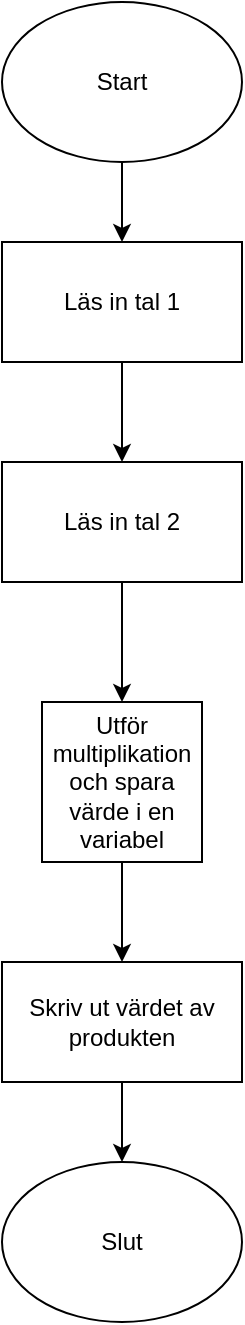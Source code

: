 <mxfile version="22.1.7" type="github">
  <diagram name="Sida-1" id="yPpwmeV9KJYCm5tZkfwi">
    <mxGraphModel dx="1478" dy="756" grid="1" gridSize="10" guides="1" tooltips="1" connect="1" arrows="1" fold="1" page="1" pageScale="1" pageWidth="827" pageHeight="1169" math="0" shadow="0">
      <root>
        <mxCell id="0" />
        <mxCell id="1" parent="0" />
        <mxCell id="3TbTK0MZ1GDGXiROB_Ax-4" value="" style="edgeStyle=orthogonalEdgeStyle;rounded=0;orthogonalLoop=1;jettySize=auto;html=1;" edge="1" parent="1" source="3TbTK0MZ1GDGXiROB_Ax-1" target="3TbTK0MZ1GDGXiROB_Ax-2">
          <mxGeometry relative="1" as="geometry" />
        </mxCell>
        <mxCell id="3TbTK0MZ1GDGXiROB_Ax-1" value="Start" style="ellipse;whiteSpace=wrap;html=1;" vertex="1" parent="1">
          <mxGeometry x="-30" y="270" width="120" height="80" as="geometry" />
        </mxCell>
        <mxCell id="3TbTK0MZ1GDGXiROB_Ax-5" value="" style="edgeStyle=orthogonalEdgeStyle;rounded=0;orthogonalLoop=1;jettySize=auto;html=1;" edge="1" parent="1" source="3TbTK0MZ1GDGXiROB_Ax-2" target="3TbTK0MZ1GDGXiROB_Ax-3">
          <mxGeometry relative="1" as="geometry" />
        </mxCell>
        <mxCell id="3TbTK0MZ1GDGXiROB_Ax-2" value="Läs in tal 1" style="rounded=0;whiteSpace=wrap;html=1;" vertex="1" parent="1">
          <mxGeometry x="-30" y="390" width="120" height="60" as="geometry" />
        </mxCell>
        <mxCell id="3TbTK0MZ1GDGXiROB_Ax-9" value="" style="edgeStyle=orthogonalEdgeStyle;rounded=0;orthogonalLoop=1;jettySize=auto;html=1;" edge="1" parent="1" source="3TbTK0MZ1GDGXiROB_Ax-3" target="3TbTK0MZ1GDGXiROB_Ax-6">
          <mxGeometry relative="1" as="geometry" />
        </mxCell>
        <mxCell id="3TbTK0MZ1GDGXiROB_Ax-3" value="Läs in tal 2" style="rounded=0;whiteSpace=wrap;html=1;" vertex="1" parent="1">
          <mxGeometry x="-30" y="500" width="120" height="60" as="geometry" />
        </mxCell>
        <mxCell id="3TbTK0MZ1GDGXiROB_Ax-10" value="" style="edgeStyle=orthogonalEdgeStyle;rounded=0;orthogonalLoop=1;jettySize=auto;html=1;" edge="1" parent="1" source="3TbTK0MZ1GDGXiROB_Ax-6" target="3TbTK0MZ1GDGXiROB_Ax-7">
          <mxGeometry relative="1" as="geometry" />
        </mxCell>
        <mxCell id="3TbTK0MZ1GDGXiROB_Ax-6" value="Utför multiplikation och spara värde i en variabel" style="whiteSpace=wrap;html=1;aspect=fixed;" vertex="1" parent="1">
          <mxGeometry x="-10" y="620" width="80" height="80" as="geometry" />
        </mxCell>
        <mxCell id="3TbTK0MZ1GDGXiROB_Ax-11" value="" style="edgeStyle=orthogonalEdgeStyle;rounded=0;orthogonalLoop=1;jettySize=auto;html=1;" edge="1" parent="1" source="3TbTK0MZ1GDGXiROB_Ax-7" target="3TbTK0MZ1GDGXiROB_Ax-8">
          <mxGeometry relative="1" as="geometry" />
        </mxCell>
        <mxCell id="3TbTK0MZ1GDGXiROB_Ax-7" value="Skriv ut värdet av produkten" style="rounded=0;whiteSpace=wrap;html=1;" vertex="1" parent="1">
          <mxGeometry x="-30" y="750" width="120" height="60" as="geometry" />
        </mxCell>
        <mxCell id="3TbTK0MZ1GDGXiROB_Ax-8" value="Slut" style="ellipse;whiteSpace=wrap;html=1;" vertex="1" parent="1">
          <mxGeometry x="-30" y="850" width="120" height="80" as="geometry" />
        </mxCell>
      </root>
    </mxGraphModel>
  </diagram>
</mxfile>
